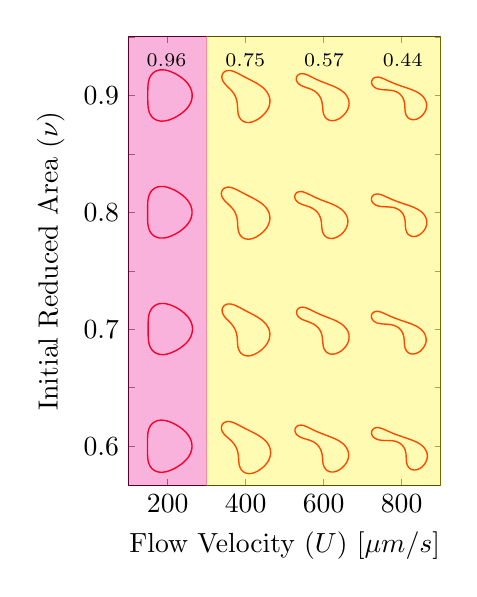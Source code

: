 \begin{tikzpicture}[scale=1.0]

\pgfmathsetlengthmacro\MajorTickLength{
      \pgfkeysvalueof{/pgfplots/major tick length} * 0.5
    }

  \begin{axis}[
    major tick length=\MajorTickLength,
    compat=newest,
    axis equal image,
    xmin = -2,
    xmax = 30,
    ymin = -2,
    ymax = 44,
    xtick = {2,10,18,26},
    xticklabels = {$200$,$400$,$600$,$800$},
    xlabel = {Flow Velocity ($U$) [$\mu m/s$]},
    ytick = {2,8,14,20,26,32,38,44},
    yticklabels = {$0.6$,,$0.7$,,$0.8$,,$0.9$,},
    ylabel = {Initial Reduced Area ($\nu$)},
    ylabel near ticks,
%    ylabel shift = {-0.3cm},
  ]

% RA = 0.60,flow rate = 200
\addplot[red,line width=0.5pt] coordinates{
(4.464e+00,2.314e+00)
(4.454e+00,2.364e+00)
(4.443e+00,2.415e+00)
(4.429e+00,2.468e+00)
(4.413e+00,2.525e+00)
(4.393e+00,2.585e+00)
(4.37e+00,2.649e+00)
(4.343e+00,2.717e+00)
(4.31e+00,2.79e+00)
(4.271e+00,2.867e+00)
(4.227e+00,2.948e+00)
(4.176e+00,3.032e+00)
(4.117e+00,3.119e+00)
(4.052e+00,3.209e+00)
(3.978e+00,3.3e+00)
(3.897e+00,3.393e+00)
(3.808e+00,3.486e+00)
(3.712e+00,3.579e+00)
(3.608e+00,3.672e+00)
(3.497e+00,3.764e+00)
(3.379e+00,3.855e+00)
(3.254e+00,3.945e+00)
(3.124e+00,4.033e+00)
(2.987e+00,4.119e+00)
(2.845e+00,4.202e+00)
(2.697e+00,4.282e+00)
(2.545e+00,4.359e+00)
(2.388e+00,4.43e+00)
(2.226e+00,4.496e+00)
(2.059e+00,4.555e+00)
(1.889e+00,4.604e+00)
(1.715e+00,4.643e+00)
(1.538e+00,4.668e+00)
(1.359e+00,4.677e+00)
(1.181e+00,4.668e+00)
(1.006e+00,4.639e+00)
(8.376e-01,4.588e+00)
(6.787e-01,4.515e+00)
(5.329e-01,4.423e+00)
(4.033e-01,4.312e+00)
(2.916e-01,4.187e+00)
(1.985e-01,4.051e+00)
(1.233e-01,3.908e+00)
(6.452e-02,3.762e+00)
(2.015e-02,3.615e+00)
(-1.22e-02,3.47e+00)
(-3.489e-02,3.327e+00)
(-5.01e-02,3.189e+00)
(-5.973e-02,3.055e+00)
(-6.536e-02,2.926e+00)
(-6.827e-02,2.803e+00)
(-6.942e-02,2.686e+00)
(-6.953e-02,2.575e+00)
(-6.912e-02,2.47e+00)
(-6.85e-02,2.372e+00)
(-6.79e-02,2.28e+00)
(-6.742e-02,2.193e+00)
(-6.711e-02,2.114e+00)
(-6.696e-02,2.04e+00)
(-6.695e-02,1.971e+00)
(-6.706e-02,1.908e+00)
(-6.726e-02,1.85e+00)
(-6.751e-02,1.795e+00)
(-6.781e-02,1.742e+00)
(-6.813e-02,1.691e+00)
(-6.846e-02,1.64e+00)
(-6.88e-02,1.588e+00)
(-6.913e-02,1.533e+00)
(-6.94e-02,1.475e+00)
(-6.956e-02,1.411e+00)
(-6.951e-02,1.343e+00)
(-6.908e-02,1.269e+00)
(-6.805e-02,1.189e+00)
(-6.609e-02,1.103e+00)
(-6.274e-02,1.011e+00)
(-5.74e-02,9.125e-01)
(-4.927e-02,8.079e-01)
(-3.734e-02,6.976e-01)
(-2.035e-02,5.817e-01)
(3.183e-03,4.61e-01)
(3.5e-02,3.364e-01)
(7.701e-02,2.089e-01)
(1.312e-01,8.051e-02)
(1.994e-01,-4.673e-02)
(2.832e-01,-1.7e-01)
(3.835e-01,-2.861e-01)
(5.004e-01,-3.917e-01)
(6.33e-01,-4.834e-01)
(7.796e-01,-5.585e-01)
(9.377e-01,-6.149e-01)
(1.104e+00,-6.519e-01)
(1.276e+00,-6.694e-01)
(1.451e+00,-6.688e-01)
(1.626e+00,-6.515e-01)
(1.801e+00,-6.196e-01)
(1.974e+00,-5.752e-01)
(2.144e+00,-5.203e-01)
(2.311e+00,-4.566e-01)
(2.475e+00,-3.855e-01)
(2.635e+00,-3.084e-01)
(2.791e+00,-2.261e-01)
(2.943e+00,-1.393e-01)
(3.09e+00,-4.86e-02)
(3.232e+00,4.567e-02)
(3.369e+00,1.432e-01)
(3.499e+00,2.438e-01)
(3.623e+00,3.473e-01)
(3.74e+00,4.533e-01)
(3.849e+00,5.616e-01)
(3.95e+00,6.718e-01)
(4.041e+00,7.833e-01)
(4.124e+00,8.956e-01)
(4.197e+00,1.008e+00)
(4.261e+00,1.119e+00)
(4.316e+00,1.229e+00)
(4.362e+00,1.337e+00)
(4.4e+00,1.442e+00)
(4.43e+00,1.542e+00)
(4.453e+00,1.638e+00)
(4.47e+00,1.729e+00)
(4.481e+00,1.814e+00)
(4.488e+00,1.893e+00)
(4.491e+00,1.967e+00)
(4.491e+00,2.036e+00)
(4.489e+00,2.099e+00)
(4.485e+00,2.157e+00)
(4.479e+00,2.212e+00)
(4.472e+00,2.264e+00)
(4.464e+00,2.314e+00)
};

% RA = 0.70,flow rate = 200
\addplot[red,line width=0.5pt] coordinates{
(9.01e-01,1.151e+01)
(9.595e-01,1.149e+01)
(1.02e+00,1.147e+01)
(1.083e+00,1.145e+01)
(1.149e+00,1.143e+01)
(1.219e+00,1.142e+01)
(1.294e+00,1.141e+01)
(1.373e+00,1.141e+01)
(1.458e+00,1.14e+01)
(1.547e+00,1.14e+01)
(1.641e+00,1.141e+01)
(1.74e+00,1.142e+01)
(1.843e+00,1.144e+01)
(1.951e+00,1.146e+01)
(2.063e+00,1.149e+01)
(2.178e+00,1.153e+01)
(2.297e+00,1.157e+01)
(2.418e+00,1.161e+01)
(2.542e+00,1.167e+01)
(2.669e+00,1.173e+01)
(2.797e+00,1.179e+01)
(2.926e+00,1.186e+01)
(3.057e+00,1.194e+01)
(3.188e+00,1.202e+01)
(3.318e+00,1.21e+01)
(3.448e+00,1.22e+01)
(3.577e+00,1.23e+01)
(3.702e+00,1.24e+01)
(3.824e+00,1.251e+01)
(3.942e+00,1.263e+01)
(4.053e+00,1.276e+01)
(4.156e+00,1.289e+01)
(4.25e+00,1.304e+01)
(4.333e+00,1.318e+01)
(4.404e+00,1.334e+01)
(4.461e+00,1.349e+01)
(4.504e+00,1.366e+01)
(4.531e+00,1.382e+01)
(4.543e+00,1.399e+01)
(4.539e+00,1.415e+01)
(4.521e+00,1.431e+01)
(4.489e+00,1.446e+01)
(4.446e+00,1.461e+01)
(4.391e+00,1.475e+01)
(4.328e+00,1.488e+01)
(4.258e+00,1.5e+01)
(4.182e+00,1.512e+01)
(4.103e+00,1.523e+01)
(4.021e+00,1.533e+01)
(3.937e+00,1.542e+01)
(3.853e+00,1.551e+01)
(3.77e+00,1.559e+01)
(3.688e+00,1.567e+01)
(3.608e+00,1.573e+01)
(3.531e+00,1.579e+01)
(3.456e+00,1.585e+01)
(3.384e+00,1.591e+01)
(3.314e+00,1.595e+01)
(3.249e+00,1.6e+01)
(3.186e+00,1.604e+01)
(3.125e+00,1.608e+01)
(3.067e+00,1.611e+01)
(3.011e+00,1.615e+01)
(2.956e+00,1.618e+01)
(2.902e+00,1.621e+01)
(2.847e+00,1.624e+01)
(2.791e+00,1.627e+01)
(2.732e+00,1.63e+01)
(2.672e+00,1.633e+01)
(2.607e+00,1.636e+01)
(2.539e+00,1.639e+01)
(2.466e+00,1.642e+01)
(2.388e+00,1.645e+01)
(2.304e+00,1.648e+01)
(2.215e+00,1.652e+01)
(2.12e+00,1.655e+01)
(2.019e+00,1.657e+01)
(1.912e+00,1.66e+01)
(1.799e+00,1.662e+01)
(1.68e+00,1.664e+01)
(1.555e+00,1.665e+01)
(1.425e+00,1.665e+01)
(1.29e+00,1.664e+01)
(1.153e+00,1.662e+01)
(1.014e+00,1.659e+01)
(8.759e-01,1.654e+01)
(7.414e-01,1.647e+01)
(6.131e-01,1.638e+01)
(4.939e-01,1.628e+01)
(3.864e-01,1.616e+01)
(2.925e-01,1.603e+01)
(2.131e-01,1.589e+01)
(1.485e-01,1.573e+01)
(9.789e-02,1.558e+01)
(5.991e-02,1.541e+01)
(3.277e-02,1.524e+01)
(1.444e-02,1.508e+01)
(2.908e-03,1.491e+01)
(-3.724e-03,1.474e+01)
(-7.091e-03,1.457e+01)
(-8.514e-03,1.44e+01)
(-8.964e-03,1.423e+01)
(-9.051e-03,1.407e+01)
(-9.032e-03,1.391e+01)
(-8.843e-03,1.375e+01)
(-8.144e-03,1.359e+01)
(-6.37e-03,1.344e+01)
(-2.803e-03,1.329e+01)
(3.368e-03,1.314e+01)
(1.297e-02,1.3e+01)
(2.678e-02,1.286e+01)
(4.545e-02,1.272e+01)
(6.947e-02,1.26e+01)
(9.911e-02,1.248e+01)
(1.344e-01,1.236e+01)
(1.751e-01,1.225e+01)
(2.207e-01,1.215e+01)
(2.706e-01,1.206e+01)
(3.24e-01,1.198e+01)
(3.8e-01,1.19e+01)
(4.378e-01,1.183e+01)
(4.965e-01,1.177e+01)
(5.555e-01,1.172e+01)
(6.142e-01,1.167e+01)
(6.723e-01,1.163e+01)
(7.298e-01,1.159e+01)
(7.869e-01,1.156e+01)
(8.437e-01,1.153e+01)
(9.01e-01,1.151e+01)
};

% RA = 0.80,flow rate = 200
\addplot[red,line width=0.5pt] coordinates{
(-5.969e-02,2.562e+01)
(-5.967e-02,2.554e+01)
(-5.945e-02,2.547e+01)
(-5.894e-02,2.539e+01)
(-5.799e-02,2.531e+01)
(-5.642e-02,2.523e+01)
(-5.398e-02,2.515e+01)
(-5.036e-02,2.506e+01)
(-4.513e-02,2.497e+01)
(-3.777e-02,2.488e+01)
(-2.763e-02,2.478e+01)
(-1.39e-02,2.468e+01)
(4.37e-03,2.457e+01)
(2.83e-02,2.446e+01)
(5.916e-02,2.435e+01)
(9.831e-02,2.424e+01)
(1.472e-01,2.412e+01)
(2.071e-01,2.401e+01)
(2.794e-01,2.389e+01)
(3.647e-01,2.379e+01)
(4.637e-01,2.369e+01)
(5.759e-01,2.36e+01)
(7.005e-01,2.352e+01)
(8.361e-01,2.346e+01)
(9.808e-01,2.341e+01)
(1.132e+00,2.337e+01)
(1.289e+00,2.336e+01)
(1.448e+00,2.336e+01)
(1.608e+00,2.337e+01)
(1.768e+00,2.339e+01)
(1.927e+00,2.343e+01)
(2.084e+00,2.347e+01)
(2.239e+00,2.353e+01)
(2.391e+00,2.359e+01)
(2.541e+00,2.365e+01)
(2.687e+00,2.373e+01)
(2.83e+00,2.38e+01)
(2.969e+00,2.388e+01)
(3.105e+00,2.396e+01)
(3.236e+00,2.405e+01)
(3.363e+00,2.414e+01)
(3.485e+00,2.423e+01)
(3.601e+00,2.433e+01)
(3.711e+00,2.442e+01)
(3.815e+00,2.452e+01)
(3.912e+00,2.463e+01)
(4.002e+00,2.473e+01)
(4.084e+00,2.483e+01)
(4.158e+00,2.494e+01)
(4.224e+00,2.505e+01)
(4.283e+00,2.515e+01)
(4.333e+00,2.526e+01)
(4.376e+00,2.536e+01)
(4.412e+00,2.546e+01)
(4.44e+00,2.556e+01)
(4.463e+00,2.566e+01)
(4.479e+00,2.575e+01)
(4.49e+00,2.584e+01)
(4.496e+00,2.593e+01)
(4.497e+00,2.601e+01)
(4.495e+00,2.609e+01)
(4.49e+00,2.617e+01)
(4.481e+00,2.624e+01)
(4.469e+00,2.632e+01)
(4.455e+00,2.639e+01)
(4.437e+00,2.646e+01)
(4.416e+00,2.653e+01)
(4.392e+00,2.66e+01)
(4.365e+00,2.668e+01)
(4.334e+00,2.675e+01)
(4.298e+00,2.683e+01)
(4.258e+00,2.69e+01)
(4.212e+00,2.698e+01)
(4.162e+00,2.706e+01)
(4.106e+00,2.714e+01)
(4.044e+00,2.723e+01)
(3.976e+00,2.731e+01)
(3.901e+00,2.739e+01)
(3.821e+00,2.748e+01)
(3.735e+00,2.756e+01)
(3.642e+00,2.764e+01)
(3.543e+00,2.773e+01)
(3.439e+00,2.781e+01)
(3.329e+00,2.789e+01)
(3.214e+00,2.797e+01)
(3.093e+00,2.805e+01)
(2.968e+00,2.813e+01)
(2.837e+00,2.82e+01)
(2.703e+00,2.828e+01)
(2.564e+00,2.834e+01)
(2.421e+00,2.841e+01)
(2.273e+00,2.847e+01)
(2.122e+00,2.852e+01)
(1.967e+00,2.857e+01)
(1.809e+00,2.861e+01)
(1.648e+00,2.864e+01)
(1.485e+00,2.865e+01)
(1.321e+00,2.865e+01)
(1.158e+00,2.864e+01)
(9.987e-01,2.861e+01)
(8.449e-01,2.856e+01)
(6.995e-01,2.849e+01)
(5.652e-01,2.84e+01)
(4.442e-01,2.83e+01)
(3.38e-01,2.819e+01)
(2.473e-01,2.807e+01)
(1.717e-01,2.794e+01)
(1.105e-01,2.78e+01)
(6.214e-02,2.767e+01)
(2.501e-02,2.753e+01)
(-2.749e-03,2.74e+01)
(-2.288e-02,2.727e+01)
(-3.701e-02,2.714e+01)
(-4.654e-02,2.701e+01)
(-5.267e-02,2.689e+01)
(-5.637e-02,2.678e+01)
(-5.841e-02,2.666e+01)
(-5.937e-02,2.656e+01)
(-5.968e-02,2.645e+01)
(-5.965e-02,2.635e+01)
(-5.948e-02,2.626e+01)
(-5.93e-02,2.617e+01)
(-5.918e-02,2.608e+01)
(-5.914e-02,2.6e+01)
(-5.918e-02,2.592e+01)
(-5.93e-02,2.584e+01)
(-5.945e-02,2.576e+01)
(-5.959e-02,2.569e+01)
(-5.969e-02,2.562e+01)
};

% RA = 0.90,flow rate = 200
\addplot[red,line width=0.5pt] coordinates{
(-8.561e-03,3.917e+01)
(-1.778e-02,3.908e+01)
(-2.502e-02,3.899e+01)
(-3.057e-02,3.89e+01)
(-3.471e-02,3.881e+01)
(-3.768e-02,3.871e+01)
(-3.969e-02,3.862e+01)
(-4.094e-02,3.852e+01)
(-4.164e-02,3.842e+01)
(-4.196e-02,3.832e+01)
(-4.204e-02,3.821e+01)
(-4.203e-02,3.811e+01)
(-4.202e-02,3.799e+01)
(-4.203e-02,3.788e+01)
(-4.204e-02,3.776e+01)
(-4.192e-02,3.764e+01)
(-4.144e-02,3.752e+01)
(-4.02e-02,3.739e+01)
(-3.769e-02,3.727e+01)
(-3.319e-02,3.713e+01)
(-2.581e-02,3.7e+01)
(-1.444e-02,3.686e+01)
(2.194e-03,3.673e+01)
(2.555e-02,3.659e+01)
(5.719e-02,3.645e+01)
(9.871e-02,3.631e+01)
(1.516e-01,3.617e+01)
(2.172e-01,3.604e+01)
(2.963e-01,3.591e+01)
(3.891e-01,3.579e+01)
(4.954e-01,3.569e+01)
(6.14e-01,3.559e+01)
(7.432e-01,3.552e+01)
(8.808e-01,3.545e+01)
(1.024e+00,3.541e+01)
(1.172e+00,3.538e+01)
(1.321e+00,3.536e+01)
(1.47e+00,3.536e+01)
(1.618e+00,3.537e+01)
(1.763e+00,3.539e+01)
(1.905e+00,3.542e+01)
(2.043e+00,3.545e+01)
(2.178e+00,3.549e+01)
(2.309e+00,3.554e+01)
(2.436e+00,3.559e+01)
(2.558e+00,3.565e+01)
(2.677e+00,3.57e+01)
(2.792e+00,3.576e+01)
(2.902e+00,3.582e+01)
(3.008e+00,3.588e+01)
(3.111e+00,3.595e+01)
(3.209e+00,3.601e+01)
(3.303e+00,3.607e+01)
(3.393e+00,3.614e+01)
(3.48e+00,3.62e+01)
(3.562e+00,3.627e+01)
(3.64e+00,3.634e+01)
(3.715e+00,3.64e+01)
(3.787e+00,3.647e+01)
(3.854e+00,3.654e+01)
(3.919e+00,3.66e+01)
(3.98e+00,3.667e+01)
(4.038e+00,3.674e+01)
(4.093e+00,3.681e+01)
(4.146e+00,3.689e+01)
(4.196e+00,3.696e+01)
(4.243e+00,3.704e+01)
(4.287e+00,3.712e+01)
(4.329e+00,3.72e+01)
(4.367e+00,3.728e+01)
(4.402e+00,3.737e+01)
(4.433e+00,3.747e+01)
(4.46e+00,3.756e+01)
(4.481e+00,3.766e+01)
(4.498e+00,3.777e+01)
(4.508e+00,3.787e+01)
(4.512e+00,3.799e+01)
(4.509e+00,3.81e+01)
(4.497e+00,3.822e+01)
(4.478e+00,3.833e+01)
(4.45e+00,3.845e+01)
(4.413e+00,3.857e+01)
(4.367e+00,3.869e+01)
(4.312e+00,3.881e+01)
(4.248e+00,3.893e+01)
(4.176e+00,3.905e+01)
(4.096e+00,3.916e+01)
(4.008e+00,3.927e+01)
(3.914e+00,3.938e+01)
(3.813e+00,3.948e+01)
(3.707e+00,3.958e+01)
(3.595e+00,3.968e+01)
(3.479e+00,3.978e+01)
(3.358e+00,3.986e+01)
(3.235e+00,3.995e+01)
(3.108e+00,4.003e+01)
(2.979e+00,4.011e+01)
(2.847e+00,4.019e+01)
(2.713e+00,4.026e+01)
(2.578e+00,4.032e+01)
(2.441e+00,4.038e+01)
(2.303e+00,4.044e+01)
(2.163e+00,4.049e+01)
(2.023e+00,4.053e+01)
(1.883e+00,4.057e+01)
(1.742e+00,4.06e+01)
(1.603e+00,4.061e+01)
(1.464e+00,4.062e+01)
(1.327e+00,4.062e+01)
(1.194e+00,4.061e+01)
(1.065e+00,4.058e+01)
(9.408e-01,4.055e+01)
(8.235e-01,4.05e+01)
(7.137e-01,4.045e+01)
(6.122e-01,4.038e+01)
(5.196e-01,4.031e+01)
(4.361e-01,4.023e+01)
(3.617e-01,4.015e+01)
(2.962e-01,4.007e+01)
(2.391e-01,3.998e+01)
(1.897e-01,3.989e+01)
(1.474e-01,3.98e+01)
(1.115e-01,3.971e+01)
(8.119e-02,3.962e+01)
(5.58e-02,3.953e+01)
(3.467e-02,3.944e+01)
(1.724e-02,3.935e+01)
(2.981e-03,3.926e+01)
(-8.561e-03,3.917e+01)
};

% RA = 0.60,flow rate = 400
\addplot[red,line width=0.5pt] coordinates{
(7.632e+00,4.262e+00)
(7.603e+00,4.22e+00)
(7.578e+00,4.173e+00)
(7.556e+00,4.122e+00)
(7.537e+00,4.066e+00)
(7.524e+00,4.005e+00)
(7.515e+00,3.936e+00)
(7.514e+00,3.862e+00)
(7.521e+00,3.782e+00)
(7.538e+00,3.697e+00)
(7.566e+00,3.608e+00)
(7.606e+00,3.517e+00)
(7.657e+00,3.425e+00)
(7.719e+00,3.332e+00)
(7.792e+00,3.239e+00)
(7.875e+00,3.147e+00)
(7.967e+00,3.056e+00)
(8.066e+00,2.964e+00)
(8.17e+00,2.87e+00)
(8.28e+00,2.774e+00)
(8.392e+00,2.674e+00)
(8.504e+00,2.568e+00)
(8.615e+00,2.455e+00)
(8.723e+00,2.333e+00)
(8.826e+00,2.203e+00)
(8.92e+00,2.062e+00)
(9.005e+00,1.913e+00)
(9.078e+00,1.755e+00)
(9.138e+00,1.59e+00)
(9.186e+00,1.419e+00)
(9.222e+00,1.243e+00)
(9.247e+00,1.065e+00)
(9.264e+00,8.862e-01)
(9.276e+00,7.066e-01)
(9.288e+00,5.272e-01)
(9.303e+00,3.49e-01)
(9.327e+00,1.73e-01)
(9.365e+00,1.02e-03)
(9.42e+00,-1.641e-01)
(9.495e+00,-3.183e-01)
(9.592e+00,-4.569e-01)
(9.708e+00,-5.752e-01)
(9.84e+00,-6.697e-01)
(9.982e+00,-7.388e-01)
(1.013e+01,-7.829e-01)
(1.028e+01,-8.042e-01)
(1.042e+01,-8.06e-01)
(1.056e+01,-7.92e-01)
(1.07e+01,-7.657e-01)
(1.082e+01,-7.302e-01)
(1.094e+01,-6.883e-01)
(1.105e+01,-6.419e-01)
(1.115e+01,-5.929e-01)
(1.124e+01,-5.427e-01)
(1.133e+01,-4.923e-01)
(1.14e+01,-4.424e-01)
(1.147e+01,-3.939e-01)
(1.154e+01,-3.471e-01)
(1.16e+01,-3.023e-01)
(1.165e+01,-2.598e-01)
(1.17e+01,-2.195e-01)
(1.175e+01,-1.812e-01)
(1.179e+01,-1.446e-01)
(1.183e+01,-1.091e-01)
(1.187e+01,-7.386e-02)
(1.19e+01,-3.804e-02)
(1.194e+01,-6.148e-04)
(1.198e+01,3.938e-02)
(1.202e+01,8.287e-02)
(1.206e+01,1.306e-01)
(1.21e+01,1.834e-01)
(1.215e+01,2.418e-01)
(1.22e+01,3.064e-01)
(1.225e+01,3.778e-01)
(1.23e+01,4.564e-01)
(1.235e+01,5.426e-01)
(1.239e+01,6.368e-01)
(1.244e+01,7.392e-01)
(1.248e+01,8.499e-01)
(1.251e+01,9.689e-01)
(1.254e+01,1.096e+00)
(1.256e+01,1.23e+00)
(1.256e+01,1.37e+00)
(1.255e+01,1.515e+00)
(1.253e+01,1.664e+00)
(1.249e+01,1.813e+00)
(1.244e+01,1.962e+00)
(1.236e+01,2.108e+00)
(1.228e+01,2.251e+00)
(1.218e+01,2.387e+00)
(1.207e+01,2.518e+00)
(1.194e+01,2.641e+00)
(1.181e+01,2.758e+00)
(1.167e+01,2.868e+00)
(1.153e+01,2.971e+00)
(1.138e+01,3.069e+00)
(1.122e+01,3.162e+00)
(1.107e+01,3.251e+00)
(1.091e+01,3.336e+00)
(1.075e+01,3.418e+00)
(1.059e+01,3.498e+00)
(1.043e+01,3.577e+00)
(1.028e+01,3.655e+00)
(1.012e+01,3.732e+00)
(9.973e+00,3.808e+00)
(9.825e+00,3.884e+00)
(9.681e+00,3.959e+00)
(9.54e+00,4.032e+00)
(9.403e+00,4.104e+00)
(9.27e+00,4.174e+00)
(9.141e+00,4.24e+00)
(9.015e+00,4.302e+00)
(8.892e+00,4.359e+00)
(8.773e+00,4.409e+00)
(8.657e+00,4.452e+00)
(8.544e+00,4.487e+00)
(8.435e+00,4.512e+00)
(8.331e+00,4.528e+00)
(8.232e+00,4.534e+00)
(8.139e+00,4.531e+00)
(8.053e+00,4.519e+00)
(7.975e+00,4.5e+00)
(7.905e+00,4.475e+00)
(7.843e+00,4.446e+00)
(7.788e+00,4.413e+00)
(7.741e+00,4.378e+00)
(7.699e+00,4.341e+00)
(7.663e+00,4.303e+00)
(7.632e+00,4.262e+00)
};

% RA = 0.70,flow rate = 400
\addplot[red,line width=0.5pt] coordinates{
(9.283e+00,1.193e+01)
(9.307e+00,1.187e+01)
(9.334e+00,1.181e+01)
(9.366e+00,1.176e+01)
(9.402e+00,1.17e+01)
(9.444e+00,1.164e+01)
(9.493e+00,1.158e+01)
(9.55e+00,1.153e+01)
(9.614e+00,1.147e+01)
(9.688e+00,1.142e+01)
(9.771e+00,1.137e+01)
(9.864e+00,1.133e+01)
(9.964e+00,1.13e+01)
(1.007e+01,1.128e+01)
(1.019e+01,1.127e+01)
(1.031e+01,1.127e+01)
(1.044e+01,1.129e+01)
(1.056e+01,1.131e+01)
(1.069e+01,1.135e+01)
(1.083e+01,1.14e+01)
(1.096e+01,1.146e+01)
(1.109e+01,1.152e+01)
(1.122e+01,1.16e+01)
(1.135e+01,1.169e+01)
(1.148e+01,1.178e+01)
(1.161e+01,1.188e+01)
(1.173e+01,1.198e+01)
(1.185e+01,1.21e+01)
(1.196e+01,1.222e+01)
(1.207e+01,1.235e+01)
(1.217e+01,1.249e+01)
(1.226e+01,1.264e+01)
(1.233e+01,1.279e+01)
(1.24e+01,1.295e+01)
(1.244e+01,1.311e+01)
(1.247e+01,1.328e+01)
(1.248e+01,1.345e+01)
(1.248e+01,1.361e+01)
(1.245e+01,1.378e+01)
(1.241e+01,1.394e+01)
(1.235e+01,1.409e+01)
(1.228e+01,1.423e+01)
(1.22e+01,1.436e+01)
(1.212e+01,1.449e+01)
(1.202e+01,1.46e+01)
(1.192e+01,1.47e+01)
(1.182e+01,1.48e+01)
(1.172e+01,1.489e+01)
(1.162e+01,1.497e+01)
(1.151e+01,1.505e+01)
(1.141e+01,1.512e+01)
(1.132e+01,1.518e+01)
(1.122e+01,1.524e+01)
(1.113e+01,1.53e+01)
(1.105e+01,1.534e+01)
(1.096e+01,1.539e+01)
(1.089e+01,1.544e+01)
(1.081e+01,1.548e+01)
(1.074e+01,1.552e+01)
(1.067e+01,1.555e+01)
(1.061e+01,1.558e+01)
(1.055e+01,1.562e+01)
(1.049e+01,1.565e+01)
(1.043e+01,1.568e+01)
(1.038e+01,1.571e+01)
(1.032e+01,1.573e+01)
(1.026e+01,1.576e+01)
(1.021e+01,1.579e+01)
(1.015e+01,1.583e+01)
(1.008e+01,1.586e+01)
(1.002e+01,1.589e+01)
(9.944e+00,1.593e+01)
(9.869e+00,1.597e+01)
(9.79e+00,1.601e+01)
(9.706e+00,1.606e+01)
(9.617e+00,1.61e+01)
(9.524e+00,1.615e+01)
(9.425e+00,1.621e+01)
(9.322e+00,1.626e+01)
(9.214e+00,1.631e+01)
(9.101e+00,1.637e+01)
(8.982e+00,1.643e+01)
(8.857e+00,1.648e+01)
(8.725e+00,1.653e+01)
(8.587e+00,1.657e+01)
(8.441e+00,1.659e+01)
(8.29e+00,1.66e+01)
(8.135e+00,1.659e+01)
(7.984e+00,1.654e+01)
(7.843e+00,1.647e+01)
(7.725e+00,1.635e+01)
(7.638e+00,1.621e+01)
(7.591e+00,1.605e+01)
(7.584e+00,1.588e+01)
(7.613e+00,1.572e+01)
(7.674e+00,1.556e+01)
(7.757e+00,1.541e+01)
(7.857e+00,1.527e+01)
(7.967e+00,1.514e+01)
(8.084e+00,1.502e+01)
(8.203e+00,1.49e+01)
(8.32e+00,1.478e+01)
(8.435e+00,1.466e+01)
(8.544e+00,1.454e+01)
(8.645e+00,1.441e+01)
(8.738e+00,1.428e+01)
(8.821e+00,1.415e+01)
(8.893e+00,1.402e+01)
(8.955e+00,1.389e+01)
(9.006e+00,1.375e+01)
(9.047e+00,1.362e+01)
(9.079e+00,1.348e+01)
(9.103e+00,1.335e+01)
(9.121e+00,1.323e+01)
(9.134e+00,1.311e+01)
(9.143e+00,1.299e+01)
(9.15e+00,1.288e+01)
(9.155e+00,1.278e+01)
(9.16e+00,1.268e+01)
(9.166e+00,1.258e+01)
(9.172e+00,1.249e+01)
(9.18e+00,1.241e+01)
(9.189e+00,1.233e+01)
(9.2e+00,1.225e+01)
(9.212e+00,1.218e+01)
(9.227e+00,1.212e+01)
(9.243e+00,1.205e+01)
(9.262e+00,1.199e+01)
(9.283e+00,1.193e+01)
};

% RA = 0.80,flow rate = 400
\addplot[red,line width=0.5pt] coordinates{
(1.056e+01,2.755e+01)
(1.05e+01,2.759e+01)
(1.043e+01,2.762e+01)
(1.036e+01,2.765e+01)
(1.029e+01,2.769e+01)
(1.022e+01,2.773e+01)
(1.015e+01,2.776e+01)
(1.007e+01,2.78e+01)
(9.986e+00,2.785e+01)
(9.902e+00,2.789e+01)
(9.813e+00,2.794e+01)
(9.721e+00,2.798e+01)
(9.625e+00,2.803e+01)
(9.525e+00,2.809e+01)
(9.422e+00,2.814e+01)
(9.314e+00,2.82e+01)
(9.202e+00,2.826e+01)
(9.086e+00,2.832e+01)
(8.965e+00,2.837e+01)
(8.839e+00,2.843e+01)
(8.708e+00,2.848e+01)
(8.57e+00,2.853e+01)
(8.426e+00,2.856e+01)
(8.276e+00,2.858e+01)
(8.122e+00,2.858e+01)
(7.969e+00,2.854e+01)
(7.824e+00,2.848e+01)
(7.696e+00,2.839e+01)
(7.596e+00,2.826e+01)
(7.532e+00,2.811e+01)
(7.507e+00,2.795e+01)
(7.52e+00,2.779e+01)
(7.566e+00,2.763e+01)
(7.638e+00,2.748e+01)
(7.728e+00,2.734e+01)
(7.832e+00,2.721e+01)
(7.944e+00,2.709e+01)
(8.059e+00,2.698e+01)
(8.176e+00,2.687e+01)
(8.292e+00,2.676e+01)
(8.404e+00,2.665e+01)
(8.511e+00,2.654e+01)
(8.611e+00,2.643e+01)
(8.703e+00,2.631e+01)
(8.787e+00,2.62e+01)
(8.861e+00,2.607e+01)
(8.926e+00,2.595e+01)
(8.981e+00,2.583e+01)
(9.027e+00,2.571e+01)
(9.066e+00,2.559e+01)
(9.096e+00,2.547e+01)
(9.12e+00,2.536e+01)
(9.138e+00,2.525e+01)
(9.152e+00,2.514e+01)
(9.163e+00,2.503e+01)
(9.171e+00,2.494e+01)
(9.177e+00,2.484e+01)
(9.182e+00,2.475e+01)
(9.187e+00,2.466e+01)
(9.192e+00,2.458e+01)
(9.198e+00,2.45e+01)
(9.205e+00,2.442e+01)
(9.213e+00,2.434e+01)
(9.223e+00,2.427e+01)
(9.235e+00,2.42e+01)
(9.25e+00,2.412e+01)
(9.268e+00,2.405e+01)
(9.29e+00,2.398e+01)
(9.316e+00,2.39e+01)
(9.348e+00,2.383e+01)
(9.386e+00,2.375e+01)
(9.431e+00,2.368e+01)
(9.485e+00,2.36e+01)
(9.548e+00,2.353e+01)
(9.621e+00,2.346e+01)
(9.705e+00,2.34e+01)
(9.799e+00,2.335e+01)
(9.902e+00,2.33e+01)
(1.002e+01,2.327e+01)
(1.014e+01,2.325e+01)
(1.026e+01,2.324e+01)
(1.039e+01,2.325e+01)
(1.052e+01,2.327e+01)
(1.066e+01,2.33e+01)
(1.079e+01,2.334e+01)
(1.093e+01,2.34e+01)
(1.106e+01,2.346e+01)
(1.119e+01,2.354e+01)
(1.132e+01,2.362e+01)
(1.145e+01,2.371e+01)
(1.158e+01,2.38e+01)
(1.17e+01,2.391e+01)
(1.182e+01,2.402e+01)
(1.193e+01,2.414e+01)
(1.204e+01,2.426e+01)
(1.214e+01,2.439e+01)
(1.223e+01,2.453e+01)
(1.23e+01,2.467e+01)
(1.237e+01,2.483e+01)
(1.242e+01,2.498e+01)
(1.246e+01,2.514e+01)
(1.248e+01,2.53e+01)
(1.249e+01,2.546e+01)
(1.247e+01,2.562e+01)
(1.244e+01,2.577e+01)
(1.24e+01,2.592e+01)
(1.235e+01,2.606e+01)
(1.228e+01,2.619e+01)
(1.221e+01,2.632e+01)
(1.212e+01,2.643e+01)
(1.204e+01,2.654e+01)
(1.194e+01,2.664e+01)
(1.185e+01,2.673e+01)
(1.176e+01,2.681e+01)
(1.166e+01,2.689e+01)
(1.157e+01,2.696e+01)
(1.148e+01,2.703e+01)
(1.139e+01,2.709e+01)
(1.13e+01,2.714e+01)
(1.122e+01,2.719e+01)
(1.113e+01,2.724e+01)
(1.105e+01,2.729e+01)
(1.098e+01,2.733e+01)
(1.091e+01,2.737e+01)
(1.083e+01,2.741e+01)
(1.077e+01,2.745e+01)
(1.07e+01,2.748e+01)
(1.063e+01,2.752e+01)
(1.056e+01,2.755e+01)
};

% RA = 0.90,flow rate = 400
\addplot[red,line width=0.5pt] coordinates{
(7.699e+00,4.03e+01)
(7.647e+00,4.023e+01)
(7.607e+00,4.014e+01)
(7.579e+00,4.006e+01)
(7.563e+00,3.997e+01)
(7.559e+00,3.987e+01)
(7.568e+00,3.978e+01)
(7.589e+00,3.968e+01)
(7.62e+00,3.958e+01)
(7.663e+00,3.949e+01)
(7.715e+00,3.94e+01)
(7.775e+00,3.931e+01)
(7.843e+00,3.922e+01)
(7.918e+00,3.913e+01)
(7.998e+00,3.905e+01)
(8.083e+00,3.896e+01)
(8.171e+00,3.887e+01)
(8.262e+00,3.878e+01)
(8.354e+00,3.869e+01)
(8.447e+00,3.86e+01)
(8.538e+00,3.85e+01)
(8.627e+00,3.839e+01)
(8.712e+00,3.828e+01)
(8.793e+00,3.816e+01)
(8.867e+00,3.804e+01)
(8.933e+00,3.791e+01)
(8.991e+00,3.777e+01)
(9.04e+00,3.763e+01)
(9.081e+00,3.749e+01)
(9.112e+00,3.734e+01)
(9.136e+00,3.719e+01)
(9.152e+00,3.704e+01)
(9.164e+00,3.689e+01)
(9.172e+00,3.673e+01)
(9.181e+00,3.658e+01)
(9.191e+00,3.643e+01)
(9.207e+00,3.628e+01)
(9.231e+00,3.613e+01)
(9.266e+00,3.599e+01)
(9.315e+00,3.585e+01)
(9.379e+00,3.572e+01)
(9.458e+00,3.56e+01)
(9.552e+00,3.549e+01)
(9.659e+00,3.54e+01)
(9.777e+00,3.533e+01)
(9.901e+00,3.527e+01)
(1.003e+01,3.524e+01)
(1.016e+01,3.522e+01)
(1.028e+01,3.522e+01)
(1.041e+01,3.523e+01)
(1.053e+01,3.525e+01)
(1.064e+01,3.527e+01)
(1.075e+01,3.531e+01)
(1.085e+01,3.535e+01)
(1.095e+01,3.539e+01)
(1.105e+01,3.544e+01)
(1.114e+01,3.549e+01)
(1.123e+01,3.554e+01)
(1.131e+01,3.559e+01)
(1.139e+01,3.564e+01)
(1.147e+01,3.57e+01)
(1.154e+01,3.576e+01)
(1.161e+01,3.581e+01)
(1.168e+01,3.587e+01)
(1.175e+01,3.593e+01)
(1.181e+01,3.6e+01)
(1.188e+01,3.606e+01)
(1.194e+01,3.613e+01)
(1.2e+01,3.62e+01)
(1.206e+01,3.627e+01)
(1.212e+01,3.635e+01)
(1.218e+01,3.643e+01)
(1.223e+01,3.651e+01)
(1.228e+01,3.66e+01)
(1.233e+01,3.67e+01)
(1.237e+01,3.68e+01)
(1.241e+01,3.69e+01)
(1.244e+01,3.701e+01)
(1.247e+01,3.713e+01)
(1.248e+01,3.725e+01)
(1.249e+01,3.737e+01)
(1.249e+01,3.75e+01)
(1.248e+01,3.763e+01)
(1.245e+01,3.776e+01)
(1.241e+01,3.789e+01)
(1.236e+01,3.802e+01)
(1.23e+01,3.814e+01)
(1.223e+01,3.827e+01)
(1.215e+01,3.839e+01)
(1.206e+01,3.85e+01)
(1.196e+01,3.861e+01)
(1.186e+01,3.871e+01)
(1.175e+01,3.881e+01)
(1.163e+01,3.891e+01)
(1.151e+01,3.9e+01)
(1.138e+01,3.908e+01)
(1.125e+01,3.917e+01)
(1.112e+01,3.925e+01)
(1.099e+01,3.932e+01)
(1.085e+01,3.939e+01)
(1.072e+01,3.946e+01)
(1.059e+01,3.954e+01)
(1.046e+01,3.96e+01)
(1.032e+01,3.967e+01)
(1.019e+01,3.974e+01)
(1.007e+01,3.98e+01)
(9.94e+00,3.987e+01)
(9.816e+00,3.993e+01)
(9.694e+00,4.0e+01)
(9.574e+00,4.006e+01)
(9.457e+00,4.012e+01)
(9.342e+00,4.018e+01)
(9.23e+00,4.024e+01)
(9.119e+00,4.03e+01)
(9.009e+00,4.035e+01)
(8.902e+00,4.04e+01)
(8.795e+00,4.044e+01)
(8.69e+00,4.048e+01)
(8.585e+00,4.051e+01)
(8.482e+00,4.053e+01)
(8.38e+00,4.055e+01)
(8.279e+00,4.055e+01)
(8.181e+00,4.055e+01)
(8.086e+00,4.053e+01)
(7.995e+00,4.051e+01)
(7.91e+00,4.047e+01)
(7.831e+00,4.042e+01)
(7.76e+00,4.037e+01)
(7.699e+00,4.03e+01)
};

% RA = 0.60,flow rate = 600
\addplot[red,line width=0.5pt] coordinates{
(1.561e+01,2.937e+00)
(1.565e+01,2.916e+00)
(1.57e+01,2.895e+00)
(1.575e+01,2.874e+00)
(1.581e+01,2.853e+00)
(1.587e+01,2.832e+00)
(1.593e+01,2.81e+00)
(1.601e+01,2.788e+00)
(1.608e+01,2.764e+00)
(1.617e+01,2.74e+00)
(1.625e+01,2.713e+00)
(1.635e+01,2.685e+00)
(1.645e+01,2.653e+00)
(1.655e+01,2.617e+00)
(1.667e+01,2.576e+00)
(1.678e+01,2.528e+00)
(1.69e+01,2.472e+00)
(1.702e+01,2.407e+00)
(1.713e+01,2.331e+00)
(1.725e+01,2.243e+00)
(1.736e+01,2.142e+00)
(1.746e+01,2.027e+00)
(1.756e+01,1.9e+00)
(1.764e+01,1.761e+00)
(1.771e+01,1.611e+00)
(1.777e+01,1.453e+00)
(1.782e+01,1.287e+00)
(1.785e+01,1.116e+00)
(1.787e+01,9.411e-01)
(1.789e+01,7.641e-01)
(1.79e+01,5.858e-01)
(1.792e+01,4.069e-01)
(1.794e+01,2.288e-01)
(1.799e+01,5.374e-02)
(1.805e+01,-1.144e-01)
(1.814e+01,-2.697e-01)
(1.825e+01,-4.051e-01)
(1.839e+01,-5.137e-01)
(1.855e+01,-5.909e-01)
(1.871e+01,-6.352e-01)
(1.888e+01,-6.486e-01)
(1.905e+01,-6.353e-01)
(1.92e+01,-6.002e-01)
(1.935e+01,-5.482e-01)
(1.949e+01,-4.835e-01)
(1.962e+01,-4.094e-01)
(1.975e+01,-3.285e-01)
(1.986e+01,-2.429e-01)
(1.996e+01,-1.54e-01)
(2.005e+01,-6.319e-02)
(2.013e+01,2.848e-02)
(2.021e+01,1.201e-01)
(2.027e+01,2.107e-01)
(2.033e+01,2.996e-01)
(2.038e+01,3.86e-01)
(2.042e+01,4.693e-01)
(2.046e+01,5.489e-01)
(2.048e+01,6.243e-01)
(2.051e+01,6.953e-01)
(2.052e+01,7.618e-01)
(2.054e+01,8.239e-01)
(2.055e+01,8.82e-01)
(2.055e+01,9.369e-01)
(2.056e+01,9.893e-01)
(2.056e+01,1.04e+00)
(2.056e+01,1.092e+00)
(2.056e+01,1.145e+00)
(2.056e+01,1.2e+00)
(2.055e+01,1.258e+00)
(2.054e+01,1.321e+00)
(2.053e+01,1.389e+00)
(2.051e+01,1.461e+00)
(2.049e+01,1.538e+00)
(2.046e+01,1.619e+00)
(2.042e+01,1.704e+00)
(2.037e+01,1.792e+00)
(2.032e+01,1.881e+00)
(2.025e+01,1.972e+00)
(2.018e+01,2.064e+00)
(2.01e+01,2.154e+00)
(2.0e+01,2.243e+00)
(1.99e+01,2.33e+00)
(1.978e+01,2.414e+00)
(1.966e+01,2.495e+00)
(1.954e+01,2.573e+00)
(1.94e+01,2.648e+00)
(1.926e+01,2.719e+00)
(1.911e+01,2.788e+00)
(1.896e+01,2.854e+00)
(1.88e+01,2.918e+00)
(1.864e+01,2.981e+00)
(1.848e+01,3.043e+00)
(1.831e+01,3.105e+00)
(1.815e+01,3.167e+00)
(1.798e+01,3.229e+00)
(1.781e+01,3.294e+00)
(1.765e+01,3.36e+00)
(1.748e+01,3.428e+00)
(1.731e+01,3.499e+00)
(1.715e+01,3.573e+00)
(1.699e+01,3.648e+00)
(1.683e+01,3.725e+00)
(1.668e+01,3.803e+00)
(1.652e+01,3.88e+00)
(1.637e+01,3.954e+00)
(1.622e+01,4.023e+00)
(1.607e+01,4.082e+00)
(1.592e+01,4.129e+00)
(1.577e+01,4.158e+00)
(1.562e+01,4.164e+00)
(1.547e+01,4.144e+00)
(1.534e+01,4.095e+00)
(1.523e+01,4.02e+00)
(1.514e+01,3.923e+00)
(1.509e+01,3.813e+00)
(1.506e+01,3.699e+00)
(1.506e+01,3.587e+00)
(1.508e+01,3.483e+00)
(1.511e+01,3.39e+00)
(1.516e+01,3.308e+00)
(1.52e+01,3.238e+00)
(1.526e+01,3.178e+00)
(1.531e+01,3.127e+00)
(1.537e+01,3.083e+00)
(1.542e+01,3.046e+00)
(1.547e+01,3.013e+00)
(1.552e+01,2.985e+00)
(1.556e+01,2.96e+00)
(1.561e+01,2.937e+00)
};

% RA = 0.70,flow rate = 600
\addplot[red,line width=0.5pt] coordinates{
(1.709e+01,1.578e+01)
(1.703e+01,1.581e+01)
(1.698e+01,1.584e+01)
(1.692e+01,1.587e+01)
(1.686e+01,1.59e+01)
(1.679e+01,1.593e+01)
(1.672e+01,1.596e+01)
(1.665e+01,1.6e+01)
(1.658e+01,1.604e+01)
(1.649e+01,1.607e+01)
(1.641e+01,1.611e+01)
(1.631e+01,1.615e+01)
(1.622e+01,1.619e+01)
(1.611e+01,1.622e+01)
(1.6e+01,1.625e+01)
(1.588e+01,1.627e+01)
(1.575e+01,1.626e+01)
(1.562e+01,1.624e+01)
(1.55e+01,1.619e+01)
(1.538e+01,1.611e+01)
(1.529e+01,1.6e+01)
(1.524e+01,1.586e+01)
(1.522e+01,1.571e+01)
(1.525e+01,1.556e+01)
(1.532e+01,1.541e+01)
(1.542e+01,1.528e+01)
(1.554e+01,1.518e+01)
(1.567e+01,1.508e+01)
(1.582e+01,1.5e+01)
(1.597e+01,1.494e+01)
(1.613e+01,1.488e+01)
(1.629e+01,1.482e+01)
(1.645e+01,1.476e+01)
(1.661e+01,1.47e+01)
(1.677e+01,1.463e+01)
(1.692e+01,1.456e+01)
(1.707e+01,1.447e+01)
(1.72e+01,1.437e+01)
(1.733e+01,1.427e+01)
(1.744e+01,1.415e+01)
(1.754e+01,1.402e+01)
(1.763e+01,1.389e+01)
(1.77e+01,1.375e+01)
(1.776e+01,1.361e+01)
(1.78e+01,1.347e+01)
(1.784e+01,1.333e+01)
(1.786e+01,1.319e+01)
(1.788e+01,1.306e+01)
(1.789e+01,1.292e+01)
(1.79e+01,1.28e+01)
(1.791e+01,1.268e+01)
(1.792e+01,1.256e+01)
(1.794e+01,1.245e+01)
(1.795e+01,1.235e+01)
(1.797e+01,1.225e+01)
(1.799e+01,1.216e+01)
(1.802e+01,1.207e+01)
(1.805e+01,1.199e+01)
(1.809e+01,1.192e+01)
(1.813e+01,1.186e+01)
(1.817e+01,1.18e+01)
(1.821e+01,1.174e+01)
(1.826e+01,1.169e+01)
(1.83e+01,1.165e+01)
(1.835e+01,1.161e+01)
(1.84e+01,1.158e+01)
(1.846e+01,1.155e+01)
(1.852e+01,1.152e+01)
(1.858e+01,1.149e+01)
(1.865e+01,1.147e+01)
(1.873e+01,1.146e+01)
(1.881e+01,1.145e+01)
(1.889e+01,1.144e+01)
(1.898e+01,1.145e+01)
(1.907e+01,1.146e+01)
(1.917e+01,1.148e+01)
(1.927e+01,1.151e+01)
(1.938e+01,1.155e+01)
(1.948e+01,1.159e+01)
(1.959e+01,1.165e+01)
(1.97e+01,1.171e+01)
(1.981e+01,1.179e+01)
(1.991e+01,1.187e+01)
(2.002e+01,1.197e+01)
(2.012e+01,1.207e+01)
(2.022e+01,1.218e+01)
(2.031e+01,1.23e+01)
(2.039e+01,1.243e+01)
(2.047e+01,1.257e+01)
(2.053e+01,1.272e+01)
(2.057e+01,1.288e+01)
(2.06e+01,1.304e+01)
(2.061e+01,1.321e+01)
(2.06e+01,1.338e+01)
(2.057e+01,1.354e+01)
(2.052e+01,1.371e+01)
(2.045e+01,1.386e+01)
(2.036e+01,1.401e+01)
(2.026e+01,1.414e+01)
(2.015e+01,1.427e+01)
(2.002e+01,1.439e+01)
(1.99e+01,1.449e+01)
(1.976e+01,1.459e+01)
(1.962e+01,1.467e+01)
(1.948e+01,1.475e+01)
(1.934e+01,1.483e+01)
(1.92e+01,1.489e+01)
(1.906e+01,1.496e+01)
(1.893e+01,1.502e+01)
(1.879e+01,1.507e+01)
(1.866e+01,1.512e+01)
(1.854e+01,1.517e+01)
(1.841e+01,1.522e+01)
(1.83e+01,1.526e+01)
(1.818e+01,1.531e+01)
(1.808e+01,1.535e+01)
(1.797e+01,1.539e+01)
(1.787e+01,1.543e+01)
(1.778e+01,1.547e+01)
(1.769e+01,1.55e+01)
(1.761e+01,1.554e+01)
(1.753e+01,1.557e+01)
(1.746e+01,1.561e+01)
(1.739e+01,1.564e+01)
(1.732e+01,1.567e+01)
(1.726e+01,1.57e+01)
(1.72e+01,1.573e+01)
(1.715e+01,1.575e+01)
(1.709e+01,1.578e+01)
};

% RA = 0.80,flow rate = 600
\addplot[red,line width=0.5pt] coordinates{
(1.954e+01,2.65e+01)
(1.947e+01,2.654e+01)
(1.941e+01,2.658e+01)
(1.934e+01,2.662e+01)
(1.927e+01,2.665e+01)
(1.92e+01,2.669e+01)
(1.912e+01,2.673e+01)
(1.904e+01,2.676e+01)
(1.896e+01,2.68e+01)
(1.887e+01,2.684e+01)
(1.878e+01,2.688e+01)
(1.868e+01,2.692e+01)
(1.858e+01,2.696e+01)
(1.848e+01,2.7e+01)
(1.837e+01,2.704e+01)
(1.825e+01,2.708e+01)
(1.814e+01,2.712e+01)
(1.802e+01,2.717e+01)
(1.789e+01,2.722e+01)
(1.776e+01,2.727e+01)
(1.763e+01,2.732e+01)
(1.75e+01,2.738e+01)
(1.736e+01,2.744e+01)
(1.722e+01,2.75e+01)
(1.708e+01,2.756e+01)
(1.694e+01,2.763e+01)
(1.68e+01,2.77e+01)
(1.665e+01,2.777e+01)
(1.651e+01,2.784e+01)
(1.636e+01,2.791e+01)
(1.621e+01,2.798e+01)
(1.606e+01,2.804e+01)
(1.591e+01,2.809e+01)
(1.574e+01,2.813e+01)
(1.558e+01,2.813e+01)
(1.542e+01,2.81e+01)
(1.527e+01,2.804e+01)
(1.515e+01,2.793e+01)
(1.507e+01,2.779e+01)
(1.503e+01,2.764e+01)
(1.505e+01,2.748e+01)
(1.51e+01,2.734e+01)
(1.518e+01,2.721e+01)
(1.528e+01,2.71e+01)
(1.539e+01,2.701e+01)
(1.551e+01,2.694e+01)
(1.564e+01,2.688e+01)
(1.576e+01,2.682e+01)
(1.588e+01,2.678e+01)
(1.6e+01,2.674e+01)
(1.612e+01,2.67e+01)
(1.623e+01,2.666e+01)
(1.633e+01,2.663e+01)
(1.644e+01,2.659e+01)
(1.653e+01,2.656e+01)
(1.663e+01,2.652e+01)
(1.671e+01,2.648e+01)
(1.679e+01,2.644e+01)
(1.687e+01,2.64e+01)
(1.694e+01,2.635e+01)
(1.701e+01,2.631e+01)
(1.708e+01,2.626e+01)
(1.714e+01,2.622e+01)
(1.719e+01,2.617e+01)
(1.725e+01,2.612e+01)
(1.73e+01,2.606e+01)
(1.735e+01,2.601e+01)
(1.74e+01,2.595e+01)
(1.744e+01,2.588e+01)
(1.749e+01,2.582e+01)
(1.753e+01,2.575e+01)
(1.757e+01,2.567e+01)
(1.761e+01,2.558e+01)
(1.765e+01,2.55e+01)
(1.768e+01,2.54e+01)
(1.771e+01,2.53e+01)
(1.773e+01,2.52e+01)
(1.775e+01,2.509e+01)
(1.777e+01,2.497e+01)
(1.778e+01,2.485e+01)
(1.779e+01,2.472e+01)
(1.78e+01,2.459e+01)
(1.781e+01,2.446e+01)
(1.783e+01,2.432e+01)
(1.785e+01,2.418e+01)
(1.788e+01,2.404e+01)
(1.793e+01,2.39e+01)
(1.8e+01,2.377e+01)
(1.808e+01,2.364e+01)
(1.819e+01,2.353e+01)
(1.832e+01,2.343e+01)
(1.847e+01,2.337e+01)
(1.862e+01,2.333e+01)
(1.879e+01,2.331e+01)
(1.895e+01,2.333e+01)
(1.911e+01,2.336e+01)
(1.927e+01,2.342e+01)
(1.942e+01,2.349e+01)
(1.956e+01,2.357e+01)
(1.969e+01,2.366e+01)
(1.982e+01,2.376e+01)
(1.994e+01,2.387e+01)
(2.005e+01,2.399e+01)
(2.015e+01,2.412e+01)
(2.023e+01,2.424e+01)
(2.031e+01,2.438e+01)
(2.037e+01,2.451e+01)
(2.042e+01,2.465e+01)
(2.046e+01,2.479e+01)
(2.048e+01,2.494e+01)
(2.049e+01,2.507e+01)
(2.048e+01,2.521e+01)
(2.046e+01,2.534e+01)
(2.043e+01,2.546e+01)
(2.039e+01,2.557e+01)
(2.034e+01,2.568e+01)
(2.029e+01,2.578e+01)
(2.023e+01,2.587e+01)
(2.017e+01,2.595e+01)
(2.011e+01,2.603e+01)
(2.004e+01,2.61e+01)
(1.998e+01,2.617e+01)
(1.992e+01,2.623e+01)
(1.985e+01,2.628e+01)
(1.979e+01,2.633e+01)
(1.972e+01,2.638e+01)
(1.966e+01,2.642e+01)
(1.96e+01,2.646e+01)
(1.954e+01,2.65e+01)
};

% RA = 0.90,flow rate = 600
\addplot[red,line width=0.5pt] coordinates{
(1.938e+01,3.551e+01)
(1.946e+01,3.555e+01)
(1.955e+01,3.559e+01)
(1.963e+01,3.563e+01)
(1.97e+01,3.568e+01)
(1.978e+01,3.574e+01)
(1.986e+01,3.58e+01)
(1.993e+01,3.586e+01)
(2.001e+01,3.593e+01)
(2.008e+01,3.6e+01)
(2.015e+01,3.608e+01)
(2.022e+01,3.616e+01)
(2.029e+01,3.625e+01)
(2.035e+01,3.635e+01)
(2.041e+01,3.645e+01)
(2.047e+01,3.656e+01)
(2.051e+01,3.667e+01)
(2.055e+01,3.679e+01)
(2.058e+01,3.692e+01)
(2.06e+01,3.705e+01)
(2.061e+01,3.718e+01)
(2.06e+01,3.732e+01)
(2.057e+01,3.746e+01)
(2.054e+01,3.76e+01)
(2.048e+01,3.773e+01)
(2.042e+01,3.786e+01)
(2.034e+01,3.799e+01)
(2.025e+01,3.811e+01)
(2.015e+01,3.822e+01)
(2.004e+01,3.832e+01)
(1.992e+01,3.842e+01)
(1.98e+01,3.851e+01)
(1.967e+01,3.859e+01)
(1.954e+01,3.867e+01)
(1.941e+01,3.874e+01)
(1.927e+01,3.881e+01)
(1.914e+01,3.888e+01)
(1.9e+01,3.894e+01)
(1.886e+01,3.9e+01)
(1.873e+01,3.905e+01)
(1.859e+01,3.91e+01)
(1.845e+01,3.916e+01)
(1.832e+01,3.921e+01)
(1.819e+01,3.926e+01)
(1.806e+01,3.931e+01)
(1.794e+01,3.936e+01)
(1.781e+01,3.94e+01)
(1.769e+01,3.945e+01)
(1.758e+01,3.95e+01)
(1.746e+01,3.955e+01)
(1.735e+01,3.96e+01)
(1.724e+01,3.965e+01)
(1.714e+01,3.97e+01)
(1.704e+01,3.975e+01)
(1.694e+01,3.98e+01)
(1.685e+01,3.985e+01)
(1.676e+01,3.989e+01)
(1.667e+01,3.994e+01)
(1.658e+01,3.998e+01)
(1.649e+01,4.002e+01)
(1.641e+01,4.006e+01)
(1.632e+01,4.01e+01)
(1.624e+01,4.013e+01)
(1.615e+01,4.016e+01)
(1.606e+01,4.019e+01)
(1.597e+01,4.021e+01)
(1.589e+01,4.022e+01)
(1.579e+01,4.023e+01)
(1.57e+01,4.022e+01)
(1.561e+01,4.021e+01)
(1.552e+01,4.018e+01)
(1.543e+01,4.013e+01)
(1.535e+01,4.007e+01)
(1.528e+01,3.999e+01)
(1.523e+01,3.99e+01)
(1.52e+01,3.98e+01)
(1.519e+01,3.969e+01)
(1.52e+01,3.957e+01)
(1.524e+01,3.946e+01)
(1.53e+01,3.936e+01)
(1.537e+01,3.926e+01)
(1.546e+01,3.917e+01)
(1.557e+01,3.909e+01)
(1.568e+01,3.902e+01)
(1.58e+01,3.896e+01)
(1.593e+01,3.891e+01)
(1.606e+01,3.886e+01)
(1.619e+01,3.881e+01)
(1.633e+01,3.876e+01)
(1.647e+01,3.872e+01)
(1.661e+01,3.866e+01)
(1.675e+01,3.861e+01)
(1.688e+01,3.854e+01)
(1.701e+01,3.847e+01)
(1.714e+01,3.839e+01)
(1.726e+01,3.829e+01)
(1.737e+01,3.819e+01)
(1.747e+01,3.808e+01)
(1.756e+01,3.795e+01)
(1.764e+01,3.782e+01)
(1.771e+01,3.769e+01)
(1.776e+01,3.755e+01)
(1.781e+01,3.74e+01)
(1.784e+01,3.726e+01)
(1.786e+01,3.712e+01)
(1.788e+01,3.697e+01)
(1.79e+01,3.683e+01)
(1.791e+01,3.669e+01)
(1.792e+01,3.656e+01)
(1.793e+01,3.642e+01)
(1.795e+01,3.629e+01)
(1.798e+01,3.616e+01)
(1.802e+01,3.604e+01)
(1.807e+01,3.593e+01)
(1.812e+01,3.582e+01)
(1.819e+01,3.573e+01)
(1.827e+01,3.564e+01)
(1.836e+01,3.557e+01)
(1.845e+01,3.551e+01)
(1.855e+01,3.547e+01)
(1.864e+01,3.544e+01)
(1.874e+01,3.542e+01)
(1.884e+01,3.541e+01)
(1.894e+01,3.541e+01)
(1.903e+01,3.542e+01)
(1.912e+01,3.543e+01)
(1.921e+01,3.545e+01)
(1.93e+01,3.548e+01)
(1.938e+01,3.551e+01)
};

% RA = 0.60,flow rate = 800
\addplot[red,line width=0.5pt] coordinates{
(2.864e+01,9.192e-01)
(2.864e+01,9.705e-01)
(2.864e+01,1.023e+00)
(2.863e+01,1.078e+00)
(2.863e+01,1.137e+00)
(2.862e+01,1.2e+00)
(2.861e+01,1.268e+00)
(2.859e+01,1.34e+00)
(2.856e+01,1.416e+00)
(2.853e+01,1.496e+00)
(2.849e+01,1.58e+00)
(2.844e+01,1.667e+00)
(2.838e+01,1.754e+00)
(2.831e+01,1.843e+00)
(2.824e+01,1.93e+00)
(2.815e+01,2.017e+00)
(2.805e+01,2.1e+00)
(2.794e+01,2.182e+00)
(2.782e+01,2.26e+00)
(2.77e+01,2.334e+00)
(2.756e+01,2.405e+00)
(2.743e+01,2.472e+00)
(2.728e+01,2.537e+00)
(2.713e+01,2.599e+00)
(2.698e+01,2.658e+00)
(2.682e+01,2.716e+00)
(2.666e+01,2.773e+00)
(2.649e+01,2.83e+00)
(2.632e+01,2.886e+00)
(2.615e+01,2.943e+00)
(2.599e+01,3.001e+00)
(2.582e+01,3.061e+00)
(2.565e+01,3.121e+00)
(2.548e+01,3.183e+00)
(2.531e+01,3.248e+00)
(2.514e+01,3.314e+00)
(2.498e+01,3.382e+00)
(2.482e+01,3.451e+00)
(2.466e+01,3.522e+00)
(2.45e+01,3.593e+00)
(2.435e+01,3.662e+00)
(2.42e+01,3.729e+00)
(2.405e+01,3.79e+00)
(2.39e+01,3.842e+00)
(2.375e+01,3.882e+00)
(2.36e+01,3.905e+00)
(2.345e+01,3.906e+00)
(2.331e+01,3.883e+00)
(2.319e+01,3.834e+00)
(2.308e+01,3.76e+00)
(2.3e+01,3.667e+00)
(2.295e+01,3.563e+00)
(2.292e+01,3.455e+00)
(2.292e+01,3.35e+00)
(2.293e+01,3.252e+00)
(2.296e+01,3.163e+00)
(2.3e+01,3.086e+00)
(2.304e+01,3.019e+00)
(2.309e+01,2.962e+00)
(2.314e+01,2.914e+00)
(2.319e+01,2.873e+00)
(2.324e+01,2.838e+00)
(2.328e+01,2.808e+00)
(2.333e+01,2.781e+00)
(2.337e+01,2.758e+00)
(2.342e+01,2.736e+00)
(2.347e+01,2.716e+00)
(2.352e+01,2.697e+00)
(2.358e+01,2.679e+00)
(2.364e+01,2.662e+00)
(2.37e+01,2.646e+00)
(2.378e+01,2.632e+00)
(2.386e+01,2.62e+00)
(2.394e+01,2.609e+00)
(2.404e+01,2.601e+00)
(2.413e+01,2.595e+00)
(2.424e+01,2.591e+00)
(2.435e+01,2.588e+00)
(2.447e+01,2.587e+00)
(2.459e+01,2.585e+00)
(2.472e+01,2.581e+00)
(2.486e+01,2.575e+00)
(2.5e+01,2.564e+00)
(2.514e+01,2.546e+00)
(2.529e+01,2.518e+00)
(2.544e+01,2.478e+00)
(2.559e+01,2.423e+00)
(2.574e+01,2.353e+00)
(2.588e+01,2.264e+00)
(2.601e+01,2.157e+00)
(2.612e+01,2.032e+00)
(2.623e+01,1.89e+00)
(2.631e+01,1.735e+00)
(2.637e+01,1.57e+00)
(2.642e+01,1.397e+00)
(2.645e+01,1.22e+00)
(2.646e+01,1.04e+00)
(2.647e+01,8.605e-01)
(2.648e+01,6.809e-01)
(2.649e+01,5.024e-01)
(2.651e+01,3.261e-01)
(2.655e+01,1.549e-01)
(2.662e+01,-6.413e-03)
(2.671e+01,-1.509e-01)
(2.683e+01,-2.709e-01)
(2.697e+01,-3.601e-01)
(2.712e+01,-4.155e-01)
(2.728e+01,-4.381e-01)
(2.743e+01,-4.319e-01)
(2.758e+01,-4.021e-01)
(2.772e+01,-3.542e-01)
(2.784e+01,-2.928e-01)
(2.796e+01,-2.219e-01)
(2.806e+01,-1.444e-01)
(2.815e+01,-6.274e-02)
(2.824e+01,2.128e-02)
(2.831e+01,1.062e-01)
(2.837e+01,1.907e-01)
(2.843e+01,2.737e-01)
(2.847e+01,3.544e-01)
(2.851e+01,4.32e-01)
(2.854e+01,5.06e-01)
(2.857e+01,5.76e-01)
(2.859e+01,6.417e-01)
(2.86e+01,7.033e-01)
(2.862e+01,7.612e-01)
(2.862e+01,8.158e-01)
(2.863e+01,8.681e-01)
(2.864e+01,9.192e-01)
};

% RA = 0.70,flow rate = 800
\addplot[red,line width=0.5pt] coordinates{
(2.596e+01,1.387e+01)
(2.6e+01,1.381e+01)
(2.603e+01,1.376e+01)
(2.607e+01,1.37e+01)
(2.61e+01,1.364e+01)
(2.613e+01,1.357e+01)
(2.615e+01,1.35e+01)
(2.618e+01,1.343e+01)
(2.62e+01,1.335e+01)
(2.622e+01,1.326e+01)
(2.624e+01,1.316e+01)
(2.625e+01,1.306e+01)
(2.626e+01,1.296e+01)
(2.627e+01,1.285e+01)
(2.627e+01,1.273e+01)
(2.628e+01,1.261e+01)
(2.629e+01,1.248e+01)
(2.63e+01,1.236e+01)
(2.632e+01,1.222e+01)
(2.636e+01,1.208e+01)
(2.641e+01,1.195e+01)
(2.648e+01,1.182e+01)
(2.657e+01,1.17e+01)
(2.669e+01,1.16e+01)
(2.683e+01,1.152e+01)
(2.698e+01,1.148e+01)
(2.714e+01,1.146e+01)
(2.731e+01,1.148e+01)
(2.747e+01,1.152e+01)
(2.763e+01,1.158e+01)
(2.777e+01,1.166e+01)
(2.791e+01,1.176e+01)
(2.804e+01,1.188e+01)
(2.816e+01,1.2e+01)
(2.826e+01,1.214e+01)
(2.835e+01,1.228e+01)
(2.842e+01,1.243e+01)
(2.848e+01,1.259e+01)
(2.851e+01,1.275e+01)
(2.852e+01,1.292e+01)
(2.851e+01,1.308e+01)
(2.848e+01,1.323e+01)
(2.844e+01,1.338e+01)
(2.837e+01,1.352e+01)
(2.83e+01,1.365e+01)
(2.821e+01,1.376e+01)
(2.812e+01,1.387e+01)
(2.803e+01,1.396e+01)
(2.792e+01,1.405e+01)
(2.782e+01,1.412e+01)
(2.772e+01,1.419e+01)
(2.762e+01,1.425e+01)
(2.753e+01,1.431e+01)
(2.743e+01,1.436e+01)
(2.734e+01,1.44e+01)
(2.726e+01,1.444e+01)
(2.717e+01,1.448e+01)
(2.71e+01,1.451e+01)
(2.702e+01,1.454e+01)
(2.695e+01,1.457e+01)
(2.688e+01,1.459e+01)
(2.682e+01,1.462e+01)
(2.676e+01,1.464e+01)
(2.67e+01,1.466e+01)
(2.664e+01,1.468e+01)
(2.658e+01,1.47e+01)
(2.652e+01,1.472e+01)
(2.646e+01,1.474e+01)
(2.639e+01,1.476e+01)
(2.632e+01,1.479e+01)
(2.625e+01,1.481e+01)
(2.618e+01,1.484e+01)
(2.61e+01,1.486e+01)
(2.601e+01,1.489e+01)
(2.592e+01,1.492e+01)
(2.583e+01,1.496e+01)
(2.572e+01,1.499e+01)
(2.562e+01,1.503e+01)
(2.551e+01,1.507e+01)
(2.54e+01,1.511e+01)
(2.528e+01,1.516e+01)
(2.516e+01,1.521e+01)
(2.503e+01,1.526e+01)
(2.49e+01,1.531e+01)
(2.477e+01,1.537e+01)
(2.464e+01,1.543e+01)
(2.45e+01,1.55e+01)
(2.436e+01,1.556e+01)
(2.421e+01,1.563e+01)
(2.407e+01,1.569e+01)
(2.392e+01,1.575e+01)
(2.376e+01,1.58e+01)
(2.359e+01,1.583e+01)
(2.342e+01,1.584e+01)
(2.326e+01,1.581e+01)
(2.311e+01,1.573e+01)
(2.299e+01,1.561e+01)
(2.291e+01,1.546e+01)
(2.29e+01,1.529e+01)
(2.294e+01,1.512e+01)
(2.302e+01,1.498e+01)
(2.313e+01,1.485e+01)
(2.327e+01,1.476e+01)
(2.341e+01,1.468e+01)
(2.357e+01,1.463e+01)
(2.372e+01,1.459e+01)
(2.387e+01,1.457e+01)
(2.402e+01,1.455e+01)
(2.417e+01,1.454e+01)
(2.432e+01,1.453e+01)
(2.446e+01,1.452e+01)
(2.459e+01,1.451e+01)
(2.472e+01,1.45e+01)
(2.485e+01,1.448e+01)
(2.497e+01,1.446e+01)
(2.508e+01,1.444e+01)
(2.519e+01,1.44e+01)
(2.529e+01,1.437e+01)
(2.538e+01,1.433e+01)
(2.546e+01,1.429e+01)
(2.554e+01,1.425e+01)
(2.562e+01,1.42e+01)
(2.568e+01,1.416e+01)
(2.574e+01,1.411e+01)
(2.579e+01,1.406e+01)
(2.584e+01,1.401e+01)
(2.589e+01,1.396e+01)
(2.593e+01,1.391e+01)
(2.596e+01,1.387e+01)
};

% RA = 0.80,flow rate = 800
\addplot[red,line width=0.5pt] coordinates{
(2.851e+01,2.54e+01)
(2.848e+01,2.547e+01)
(2.845e+01,2.554e+01)
(2.841e+01,2.56e+01)
(2.837e+01,2.567e+01)
(2.833e+01,2.574e+01)
(2.828e+01,2.58e+01)
(2.822e+01,2.587e+01)
(2.816e+01,2.594e+01)
(2.809e+01,2.6e+01)
(2.801e+01,2.607e+01)
(2.793e+01,2.613e+01)
(2.784e+01,2.619e+01)
(2.775e+01,2.625e+01)
(2.764e+01,2.631e+01)
(2.754e+01,2.637e+01)
(2.742e+01,2.643e+01)
(2.731e+01,2.648e+01)
(2.718e+01,2.653e+01)
(2.705e+01,2.659e+01)
(2.692e+01,2.664e+01)
(2.679e+01,2.669e+01)
(2.665e+01,2.674e+01)
(2.65e+01,2.678e+01)
(2.636e+01,2.683e+01)
(2.621e+01,2.688e+01)
(2.606e+01,2.693e+01)
(2.591e+01,2.699e+01)
(2.575e+01,2.704e+01)
(2.56e+01,2.709e+01)
(2.545e+01,2.715e+01)
(2.529e+01,2.721e+01)
(2.514e+01,2.727e+01)
(2.499e+01,2.733e+01)
(2.484e+01,2.74e+01)
(2.469e+01,2.747e+01)
(2.454e+01,2.753e+01)
(2.439e+01,2.76e+01)
(2.425e+01,2.767e+01)
(2.41e+01,2.773e+01)
(2.395e+01,2.779e+01)
(2.381e+01,2.783e+01)
(2.366e+01,2.787e+01)
(2.351e+01,2.788e+01)
(2.337e+01,2.787e+01)
(2.323e+01,2.783e+01)
(2.311e+01,2.776e+01)
(2.301e+01,2.767e+01)
(2.295e+01,2.756e+01)
(2.291e+01,2.744e+01)
(2.291e+01,2.732e+01)
(2.293e+01,2.72e+01)
(2.297e+01,2.71e+01)
(2.303e+01,2.701e+01)
(2.31e+01,2.693e+01)
(2.317e+01,2.686e+01)
(2.325e+01,2.681e+01)
(2.333e+01,2.676e+01)
(2.341e+01,2.672e+01)
(2.348e+01,2.669e+01)
(2.356e+01,2.667e+01)
(2.364e+01,2.664e+01)
(2.371e+01,2.663e+01)
(2.378e+01,2.661e+01)
(2.386e+01,2.66e+01)
(2.393e+01,2.659e+01)
(2.401e+01,2.659e+01)
(2.408e+01,2.658e+01)
(2.416e+01,2.658e+01)
(2.424e+01,2.657e+01)
(2.433e+01,2.657e+01)
(2.441e+01,2.656e+01)
(2.451e+01,2.656e+01)
(2.46e+01,2.656e+01)
(2.47e+01,2.655e+01)
(2.48e+01,2.654e+01)
(2.491e+01,2.653e+01)
(2.502e+01,2.652e+01)
(2.514e+01,2.65e+01)
(2.526e+01,2.647e+01)
(2.538e+01,2.643e+01)
(2.55e+01,2.638e+01)
(2.562e+01,2.632e+01)
(2.574e+01,2.625e+01)
(2.585e+01,2.617e+01)
(2.595e+01,2.607e+01)
(2.605e+01,2.595e+01)
(2.614e+01,2.583e+01)
(2.621e+01,2.569e+01)
(2.627e+01,2.555e+01)
(2.631e+01,2.54e+01)
(2.634e+01,2.524e+01)
(2.636e+01,2.508e+01)
(2.638e+01,2.492e+01)
(2.638e+01,2.475e+01)
(2.639e+01,2.459e+01)
(2.64e+01,2.442e+01)
(2.643e+01,2.426e+01)
(2.647e+01,2.41e+01)
(2.653e+01,2.395e+01)
(2.662e+01,2.381e+01)
(2.673e+01,2.37e+01)
(2.687e+01,2.361e+01)
(2.701e+01,2.355e+01)
(2.717e+01,2.352e+01)
(2.732e+01,2.352e+01)
(2.747e+01,2.355e+01)
(2.761e+01,2.359e+01)
(2.774e+01,2.365e+01)
(2.787e+01,2.372e+01)
(2.798e+01,2.38e+01)
(2.808e+01,2.389e+01)
(2.817e+01,2.398e+01)
(2.825e+01,2.408e+01)
(2.833e+01,2.418e+01)
(2.839e+01,2.428e+01)
(2.844e+01,2.437e+01)
(2.849e+01,2.447e+01)
(2.852e+01,2.457e+01)
(2.855e+01,2.467e+01)
(2.857e+01,2.476e+01)
(2.858e+01,2.485e+01)
(2.858e+01,2.494e+01)
(2.858e+01,2.502e+01)
(2.858e+01,2.51e+01)
(2.857e+01,2.518e+01)
(2.855e+01,2.526e+01)
(2.853e+01,2.533e+01)
(2.851e+01,2.54e+01)
};

% RA = 0.90,flow rate = 800
\addplot[red,line width=0.5pt] coordinates{
(2.827e+01,3.778e+01)
(2.821e+01,3.785e+01)
(2.815e+01,3.792e+01)
(2.809e+01,3.798e+01)
(2.802e+01,3.804e+01)
(2.794e+01,3.81e+01)
(2.787e+01,3.816e+01)
(2.779e+01,3.821e+01)
(2.77e+01,3.827e+01)
(2.761e+01,3.832e+01)
(2.752e+01,3.837e+01)
(2.742e+01,3.842e+01)
(2.732e+01,3.846e+01)
(2.721e+01,3.851e+01)
(2.711e+01,3.856e+01)
(2.699e+01,3.86e+01)
(2.688e+01,3.864e+01)
(2.676e+01,3.869e+01)
(2.663e+01,3.873e+01)
(2.651e+01,3.877e+01)
(2.638e+01,3.882e+01)
(2.625e+01,3.886e+01)
(2.612e+01,3.89e+01)
(2.598e+01,3.895e+01)
(2.585e+01,3.9e+01)
(2.571e+01,3.905e+01)
(2.557e+01,3.91e+01)
(2.543e+01,3.915e+01)
(2.529e+01,3.92e+01)
(2.515e+01,3.926e+01)
(2.501e+01,3.932e+01)
(2.487e+01,3.938e+01)
(2.473e+01,3.944e+01)
(2.459e+01,3.95e+01)
(2.445e+01,3.957e+01)
(2.432e+01,3.963e+01)
(2.418e+01,3.969e+01)
(2.404e+01,3.975e+01)
(2.39e+01,3.98e+01)
(2.376e+01,3.984e+01)
(2.361e+01,3.987e+01)
(2.347e+01,3.987e+01)
(2.333e+01,3.985e+01)
(2.32e+01,3.98e+01)
(2.308e+01,3.973e+01)
(2.3e+01,3.962e+01)
(2.294e+01,3.95e+01)
(2.292e+01,3.938e+01)
(2.293e+01,3.925e+01)
(2.297e+01,3.913e+01)
(2.303e+01,3.903e+01)
(2.31e+01,3.894e+01)
(2.319e+01,3.886e+01)
(2.328e+01,3.88e+01)
(2.337e+01,3.874e+01)
(2.347e+01,3.87e+01)
(2.357e+01,3.867e+01)
(2.367e+01,3.864e+01)
(2.376e+01,3.862e+01)
(2.386e+01,3.861e+01)
(2.395e+01,3.859e+01)
(2.404e+01,3.858e+01)
(2.413e+01,3.858e+01)
(2.422e+01,3.857e+01)
(2.432e+01,3.857e+01)
(2.441e+01,3.856e+01)
(2.45e+01,3.856e+01)
(2.459e+01,3.855e+01)
(2.468e+01,3.854e+01)
(2.478e+01,3.853e+01)
(2.487e+01,3.852e+01)
(2.497e+01,3.851e+01)
(2.507e+01,3.849e+01)
(2.517e+01,3.847e+01)
(2.527e+01,3.844e+01)
(2.537e+01,3.84e+01)
(2.547e+01,3.836e+01)
(2.558e+01,3.83e+01)
(2.568e+01,3.824e+01)
(2.578e+01,3.817e+01)
(2.587e+01,3.809e+01)
(2.595e+01,3.8e+01)
(2.603e+01,3.79e+01)
(2.611e+01,3.778e+01)
(2.617e+01,3.766e+01)
(2.622e+01,3.754e+01)
(2.626e+01,3.74e+01)
(2.629e+01,3.726e+01)
(2.631e+01,3.712e+01)
(2.632e+01,3.697e+01)
(2.633e+01,3.683e+01)
(2.634e+01,3.668e+01)
(2.635e+01,3.653e+01)
(2.636e+01,3.638e+01)
(2.639e+01,3.623e+01)
(2.643e+01,3.608e+01)
(2.649e+01,3.594e+01)
(2.657e+01,3.581e+01)
(2.667e+01,3.57e+01)
(2.679e+01,3.561e+01)
(2.693e+01,3.555e+01)
(2.708e+01,3.551e+01)
(2.723e+01,3.55e+01)
(2.737e+01,3.552e+01)
(2.751e+01,3.555e+01)
(2.765e+01,3.561e+01)
(2.777e+01,3.567e+01)
(2.789e+01,3.575e+01)
(2.8e+01,3.583e+01)
(2.81e+01,3.592e+01)
(2.819e+01,3.602e+01)
(2.827e+01,3.612e+01)
(2.834e+01,3.623e+01)
(2.841e+01,3.634e+01)
(2.846e+01,3.644e+01)
(2.85e+01,3.655e+01)
(2.853e+01,3.667e+01)
(2.855e+01,3.678e+01)
(2.856e+01,3.688e+01)
(2.857e+01,3.699e+01)
(2.856e+01,3.709e+01)
(2.854e+01,3.719e+01)
(2.852e+01,3.729e+01)
(2.849e+01,3.738e+01)
(2.846e+01,3.747e+01)
(2.842e+01,3.755e+01)
(2.837e+01,3.763e+01)
(2.833e+01,3.771e+01)
(2.827e+01,3.778e+01)
};

\addplot[fill,yellow,line width=0pt, opacity=0.3] coordinates{
  (6,-2)
  (30,-2)
  (30,44)
  (6,44)
  (6,-2)
};

\addplot[fill,magenta,line width=0pt, opacity=0.3] coordinates{
  (-2,-2)
  (6,-2)
  (6,44)
  (-2,44)
  (-2,-2)
};

\end{axis}

\node at (0.48,5.40) {\scriptsize $0.96$};
\node at (1.48,5.40) {\scriptsize $0.75$};
\node at (2.48,5.40) {\scriptsize $0.57$};
\node at (3.48,5.40) {\scriptsize $0.44$};


\end{tikzpicture}
